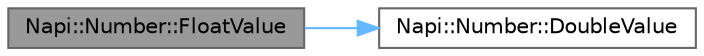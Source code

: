 digraph "Napi::Number::FloatValue"
{
 // LATEX_PDF_SIZE
  bgcolor="transparent";
  edge [fontname=Helvetica,fontsize=10,labelfontname=Helvetica,labelfontsize=10];
  node [fontname=Helvetica,fontsize=10,shape=box,height=0.2,width=0.4];
  rankdir="LR";
  Node1 [id="Node000001",label="Napi::Number::FloatValue",height=0.2,width=0.4,color="gray40", fillcolor="grey60", style="filled", fontcolor="black",tooltip="Converts a Number value to a 32-bit floating-point value."];
  Node1 -> Node2 [id="edge2_Node000001_Node000002",color="steelblue1",style="solid",tooltip=" "];
  Node2 [id="Node000002",label="Napi::Number::DoubleValue",height=0.2,width=0.4,color="grey40", fillcolor="white", style="filled",URL="$class_napi_1_1_number.html#a2ba41b7408f886aada8d8f36282dd001",tooltip="Converts a Number value to a 64-bit floating-point value."];
}
